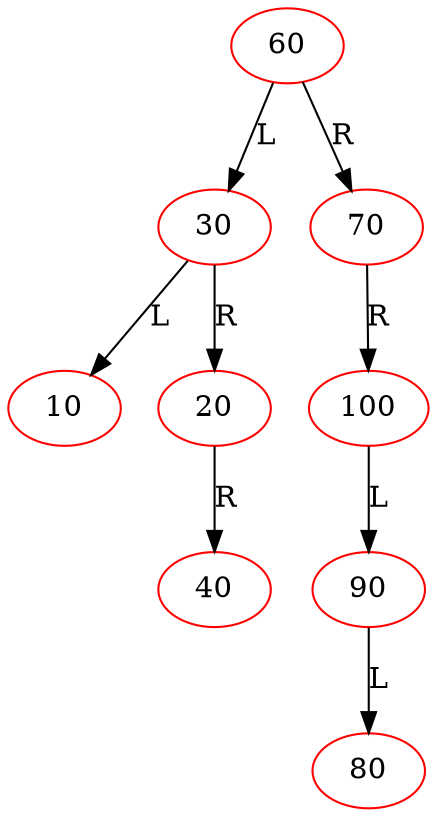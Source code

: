 digraph BiTreeDelete {
"60" -> {"30"} [label="L"]
"60" -> {"70"} [label="R"]
"30" -> {"10"} [label="L"]
"30" -> {"20"} [label="R"]
"70" -> {"100"} [label="R"]
"20" -> {"40"} [label="R"]
"100" -> {"90"} [label="L"]
"90" -> {"80"} [label="L"]
"60" [color=red]
"30" [color=red]
"10" [color=red]
"20" [color=red]
"40" [color=red]
"70" [color=red]
"100" [color=red]
"90" [color=red]
"80" [color=red]
}
